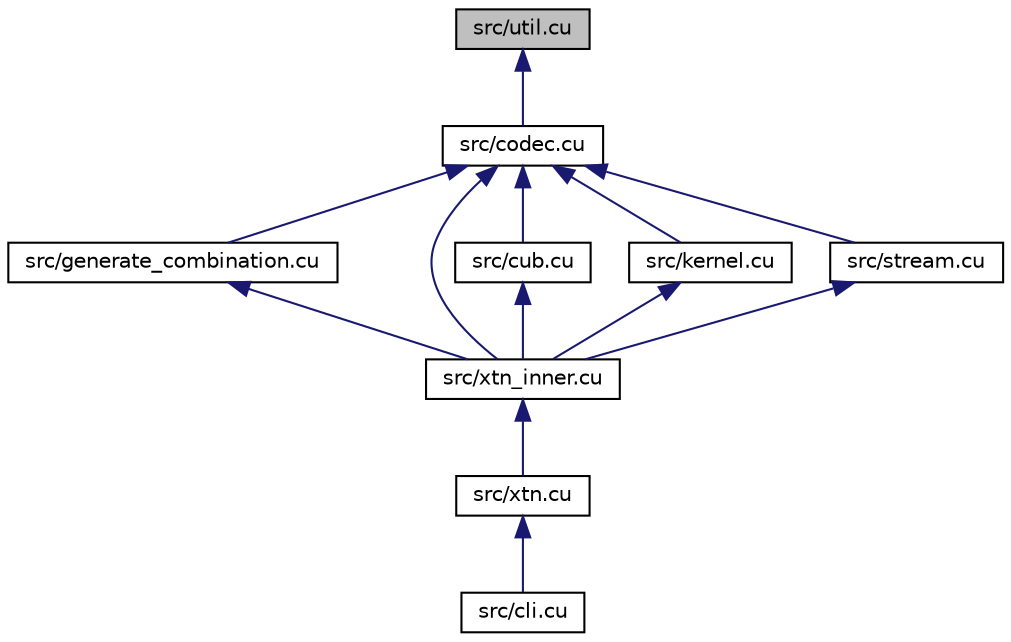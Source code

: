 digraph "src/util.cu"
{
  edge [fontname="Helvetica",fontsize="10",labelfontname="Helvetica",labelfontsize="10"];
  node [fontname="Helvetica",fontsize="10",shape=record];
  Node3 [label="src/util.cu",height=0.2,width=0.4,color="black", fillcolor="grey75", style="filled", fontcolor="black"];
  Node3 -> Node4 [dir="back",color="midnightblue",fontsize="10",style="solid",fontname="Helvetica"];
  Node4 [label="src/codec.cu",height=0.2,width=0.4,color="black", fillcolor="white", style="filled",URL="$codec_8cu.html"];
  Node4 -> Node5 [dir="back",color="midnightblue",fontsize="10",style="solid",fontname="Helvetica"];
  Node5 [label="src/generate_combination.cu",height=0.2,width=0.4,color="black", fillcolor="white", style="filled",URL="$generate__combination_8cu.html"];
  Node5 -> Node6 [dir="back",color="midnightblue",fontsize="10",style="solid",fontname="Helvetica"];
  Node6 [label="src/xtn_inner.cu",height=0.2,width=0.4,color="black", fillcolor="white", style="filled",URL="$xtn__inner_8cu.html"];
  Node6 -> Node7 [dir="back",color="midnightblue",fontsize="10",style="solid",fontname="Helvetica"];
  Node7 [label="src/xtn.cu",height=0.2,width=0.4,color="black", fillcolor="white", style="filled",URL="$xtn_8cu.html"];
  Node7 -> Node8 [dir="back",color="midnightblue",fontsize="10",style="solid",fontname="Helvetica"];
  Node8 [label="src/cli.cu",height=0.2,width=0.4,color="black", fillcolor="white", style="filled",URL="$cli_8cu.html"];
  Node4 -> Node9 [dir="back",color="midnightblue",fontsize="10",style="solid",fontname="Helvetica"];
  Node9 [label="src/cub.cu",height=0.2,width=0.4,color="black", fillcolor="white", style="filled",URL="$cub_8cu.html"];
  Node9 -> Node6 [dir="back",color="midnightblue",fontsize="10",style="solid",fontname="Helvetica"];
  Node4 -> Node10 [dir="back",color="midnightblue",fontsize="10",style="solid",fontname="Helvetica"];
  Node10 [label="src/kernel.cu",height=0.2,width=0.4,color="black", fillcolor="white", style="filled",URL="$kernel_8cu.html"];
  Node10 -> Node6 [dir="back",color="midnightblue",fontsize="10",style="solid",fontname="Helvetica"];
  Node4 -> Node6 [dir="back",color="midnightblue",fontsize="10",style="solid",fontname="Helvetica"];
  Node4 -> Node11 [dir="back",color="midnightblue",fontsize="10",style="solid",fontname="Helvetica"];
  Node11 [label="src/stream.cu",height=0.2,width=0.4,color="black", fillcolor="white", style="filled",URL="$stream_8cu.html"];
  Node11 -> Node6 [dir="back",color="midnightblue",fontsize="10",style="solid",fontname="Helvetica"];
}
